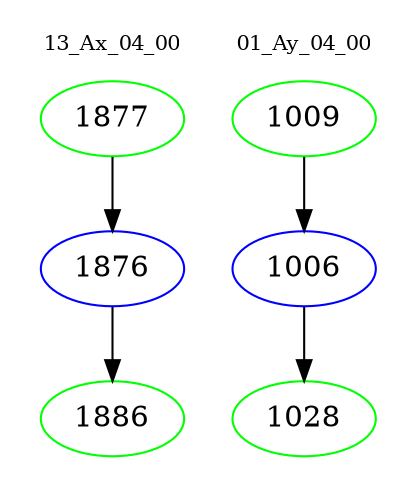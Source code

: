 digraph{
subgraph cluster_0 {
color = white
label = "13_Ax_04_00";
fontsize=10;
T0_1877 [label="1877", color="green"]
T0_1877 -> T0_1876 [color="black"]
T0_1876 [label="1876", color="blue"]
T0_1876 -> T0_1886 [color="black"]
T0_1886 [label="1886", color="green"]
}
subgraph cluster_1 {
color = white
label = "01_Ay_04_00";
fontsize=10;
T1_1009 [label="1009", color="green"]
T1_1009 -> T1_1006 [color="black"]
T1_1006 [label="1006", color="blue"]
T1_1006 -> T1_1028 [color="black"]
T1_1028 [label="1028", color="green"]
}
}
